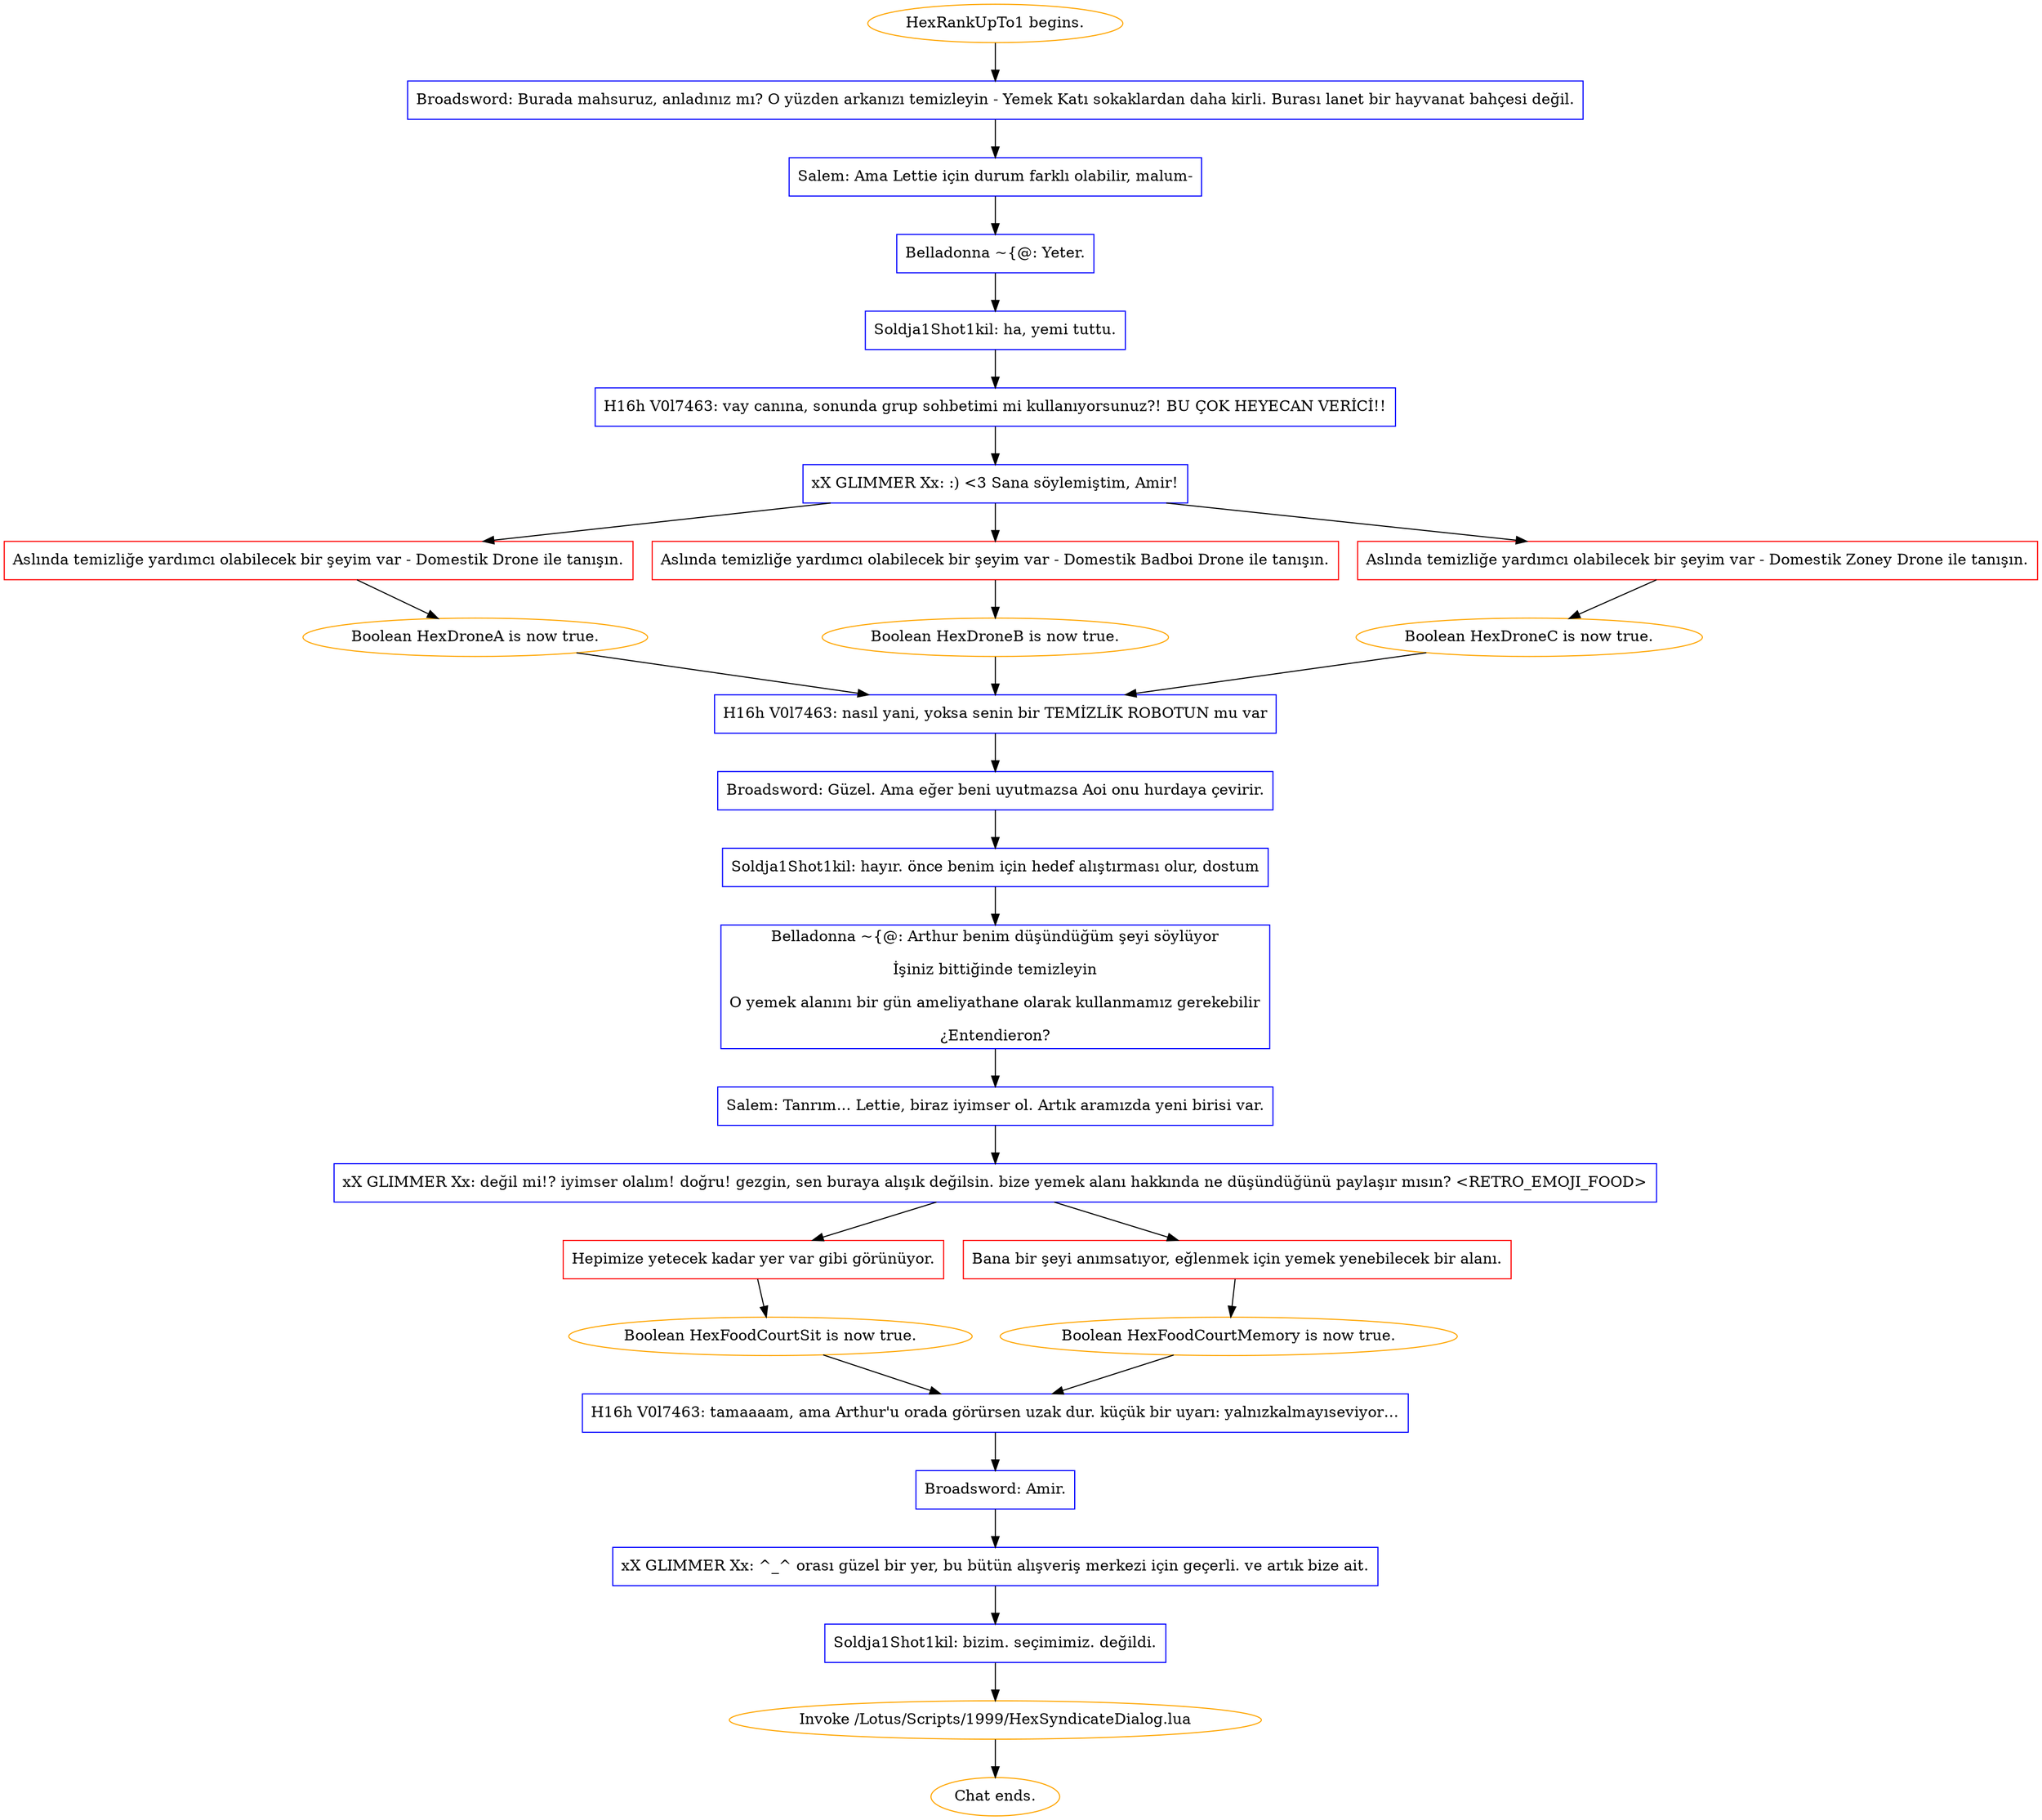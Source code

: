 digraph {
	"HexRankUpTo1 begins." [color=orange];
		"HexRankUpTo1 begins." -> j1160654255;
	j1160654255 [label="Broadsword: Burada mahsuruz, anladınız mı? O yüzden arkanızı temizleyin - Yemek Katı sokaklardan daha kirli. Burası lanet bir hayvanat bahçesi değil.",shape=box,color=blue];
		j1160654255 -> j2272902484;
	j2272902484 [label="Salem: Ama Lettie için durum farklı olabilir, malum-",shape=box,color=blue];
		j2272902484 -> j3058328292;
	j3058328292 [label="Belladonna ~{@: Yeter.",shape=box,color=blue];
		j3058328292 -> j270266452;
	j270266452 [label="Soldja1Shot1kil: ha, yemi tuttu.",shape=box,color=blue];
		j270266452 -> j1847731789;
	j1847731789 [label="H16h V0l7463: vay canına, sonunda grup sohbetimi mi kullanıyorsunuz?! BU ÇOK HEYECAN VERİCİ!!",shape=box,color=blue];
		j1847731789 -> j2280269017;
	j2280269017 [label="xX GLIMMER Xx: :) <3 Sana söylemiştim, Amir!",shape=box,color=blue];
		j2280269017 -> j3578268800;
		j2280269017 -> j2362334481;
		j2280269017 -> j2774680868;
	j3578268800 [label="Aslında temizliğe yardımcı olabilecek bir şeyim var - Domestik Drone ile tanışın.",shape=box,color=red];
		j3578268800 -> j3722509928;
	j2362334481 [label="Aslında temizliğe yardımcı olabilecek bir şeyim var - Domestik Badboi Drone ile tanışın.",shape=box,color=red];
		j2362334481 -> j4289714752;
	j2774680868 [label="Aslında temizliğe yardımcı olabilecek bir şeyim var - Domestik Zoney Drone ile tanışın.",shape=box,color=red];
		j2774680868 -> j2070266173;
	j3722509928 [label="Boolean HexDroneA is now true.",color=orange];
		j3722509928 -> j1966048453;
	j4289714752 [label="Boolean HexDroneB is now true.",color=orange];
		j4289714752 -> j1966048453;
	j2070266173 [label="Boolean HexDroneC is now true.",color=orange];
		j2070266173 -> j1966048453;
	j1966048453 [label="H16h V0l7463: nasıl yani, yoksa senin bir TEMİZLİK ROBOTUN mu var",shape=box,color=blue];
		j1966048453 -> j1108114171;
	j1108114171 [label="Broadsword: Güzel. Ama eğer beni uyutmazsa Aoi onu hurdaya çevirir.",shape=box,color=blue];
		j1108114171 -> j3529009011;
	j3529009011 [label="Soldja1Shot1kil: hayır. önce benim için hedef alıştırması olur, dostum",shape=box,color=blue];
		j3529009011 -> j753816239;
	j753816239 [label="Belladonna ~{@: Arthur benim düşündüğüm şeyi söylüyor
İşiniz bittiğinde temizleyin
O yemek alanını bir gün ameliyathane olarak kullanmamız gerekebilir
¿Entendieron?",shape=box,color=blue];
		j753816239 -> j2887481884;
	j2887481884 [label="Salem: Tanrım... Lettie, biraz iyimser ol. Artık aramızda yeni birisi var.",shape=box,color=blue];
		j2887481884 -> j4075576866;
	j4075576866 [label="xX GLIMMER Xx: değil mi!? iyimser olalım! doğru! gezgin, sen buraya alışık değilsin. bize yemek alanı hakkında ne düşündüğünü paylaşır mısın? <RETRO_EMOJI_FOOD>",shape=box,color=blue];
		j4075576866 -> j1987088278;
		j4075576866 -> j3505699303;
	j1987088278 [label="Hepimize yetecek kadar yer var gibi görünüyor.",shape=box,color=red];
		j1987088278 -> j1478823010;
	j3505699303 [label="Bana bir şeyi anımsatıyor, eğlenmek için yemek yenebilecek bir alanı.",shape=box,color=red];
		j3505699303 -> j1215449014;
	j1478823010 [label="Boolean HexFoodCourtSit is now true.",color=orange];
		j1478823010 -> j2762374880;
	j1215449014 [label="Boolean HexFoodCourtMemory is now true.",color=orange];
		j1215449014 -> j2762374880;
	j2762374880 [label="H16h V0l7463: tamaaaam, ama Arthur'u orada görürsen uzak dur. küçük bir uyarı: yalnızkalmayıseviyor…",shape=box,color=blue];
		j2762374880 -> j2363097198;
	j2363097198 [label="Broadsword: Amir.",shape=box,color=blue];
		j2363097198 -> j2031370110;
	j2031370110 [label="xX GLIMMER Xx: ^_^ orası güzel bir yer, bu bütün alışveriş merkezi için geçerli. ve artık bize ait.",shape=box,color=blue];
		j2031370110 -> j3064433921;
	j3064433921 [label="Soldja1Shot1kil: bizim. seçimimiz. değildi.",shape=box,color=blue];
		j3064433921 -> j2375408662;
	j2375408662 [label="Invoke /Lotus/Scripts/1999/HexSyndicateDialog.lua",color=orange];
		j2375408662 -> "Chat ends.";
	"Chat ends." [color=orange];
}